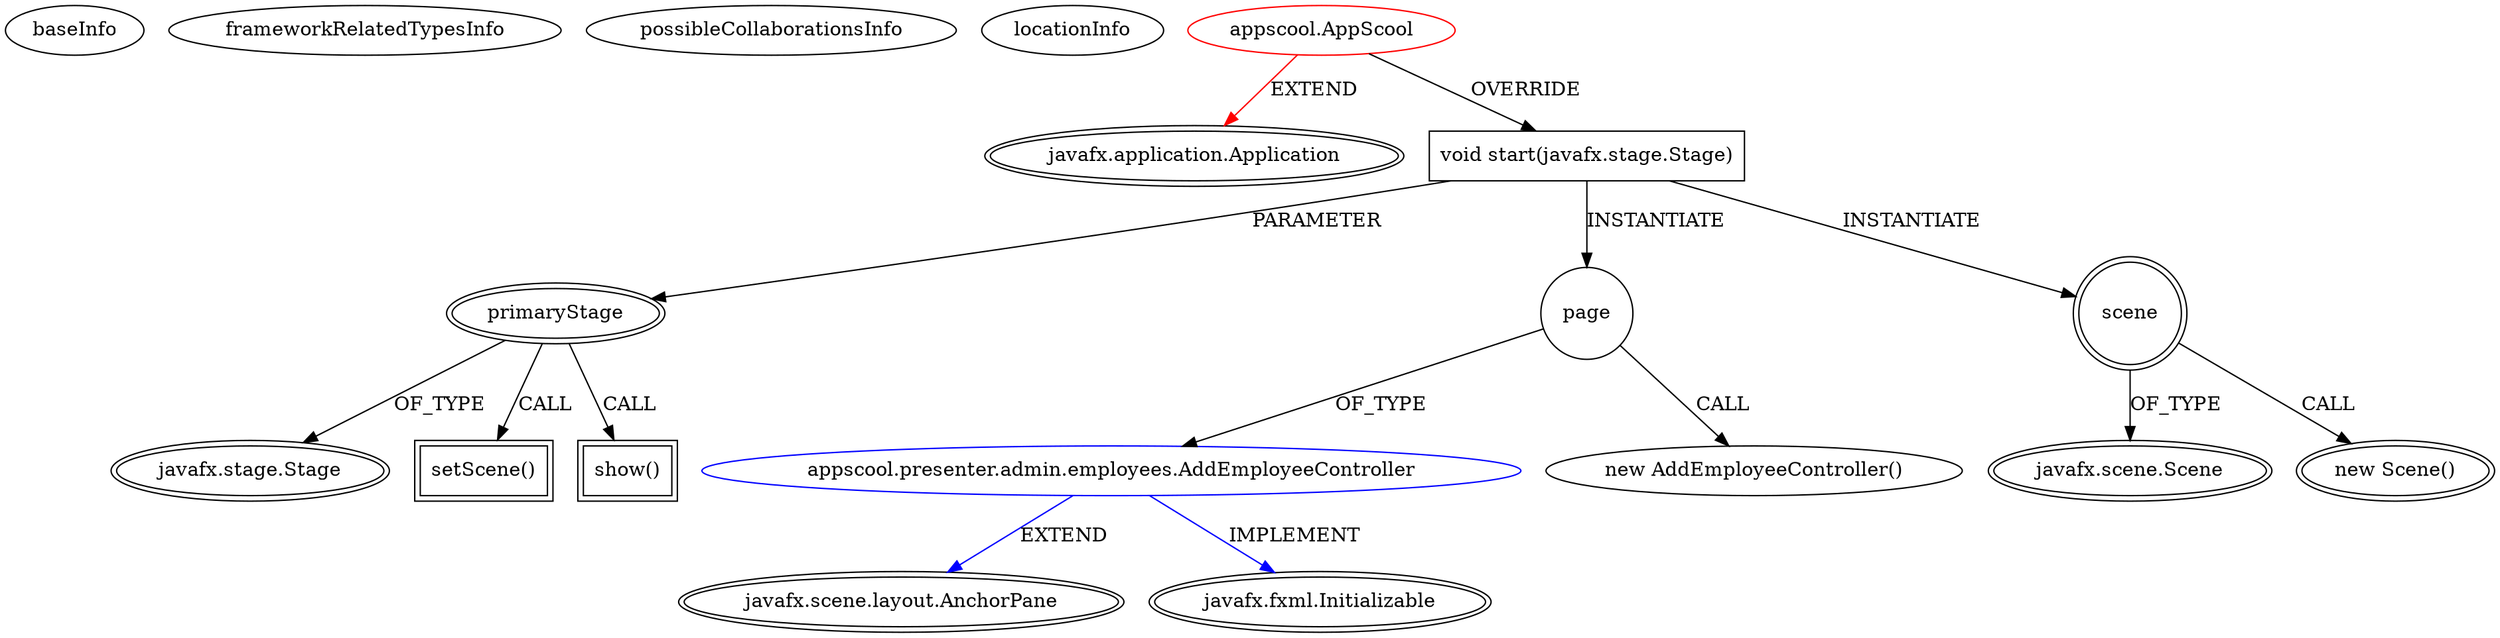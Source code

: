 digraph {
baseInfo[graphId=1760,category="extension_graph",isAnonymous=false,possibleRelation=true]
frameworkRelatedTypesInfo[0="javafx.application.Application"]
possibleCollaborationsInfo[0="1760~OVERRIDING_METHOD_DECLARATION-INSTANTIATION-~javafx.application.Application ~javafx.scene.layout.AnchorPane javafx.fxml.Initializable ~false~false"]
locationInfo[projectName="akdiallo-AppScool",filePath="/akdiallo-AppScool/AppScool-master/src/appscool/AppScool.java",contextSignature="AppScool",graphId="1760"]
0[label="appscool.AppScool",vertexType="ROOT_CLIENT_CLASS_DECLARATION",isFrameworkType=false,color=red]
1[label="javafx.application.Application",vertexType="FRAMEWORK_CLASS_TYPE",isFrameworkType=true,peripheries=2]
2[label="void start(javafx.stage.Stage)",vertexType="OVERRIDING_METHOD_DECLARATION",isFrameworkType=false,shape=box]
3[label="primaryStage",vertexType="PARAMETER_DECLARATION",isFrameworkType=true,peripheries=2]
4[label="javafx.stage.Stage",vertexType="FRAMEWORK_CLASS_TYPE",isFrameworkType=true,peripheries=2]
6[label="page",vertexType="VARIABLE_EXPRESION",isFrameworkType=false,shape=circle]
7[label="appscool.presenter.admin.employees.AddEmployeeController",vertexType="REFERENCE_CLIENT_CLASS_DECLARATION",isFrameworkType=false,color=blue]
8[label="javafx.scene.layout.AnchorPane",vertexType="FRAMEWORK_CLASS_TYPE",isFrameworkType=true,peripheries=2]
9[label="javafx.fxml.Initializable",vertexType="FRAMEWORK_INTERFACE_TYPE",isFrameworkType=true,peripheries=2]
5[label="new AddEmployeeController()",vertexType="CONSTRUCTOR_CALL",isFrameworkType=false]
11[label="scene",vertexType="VARIABLE_EXPRESION",isFrameworkType=true,peripheries=2,shape=circle]
12[label="javafx.scene.Scene",vertexType="FRAMEWORK_CLASS_TYPE",isFrameworkType=true,peripheries=2]
10[label="new Scene()",vertexType="CONSTRUCTOR_CALL",isFrameworkType=true,peripheries=2]
14[label="setScene()",vertexType="INSIDE_CALL",isFrameworkType=true,peripheries=2,shape=box]
16[label="show()",vertexType="INSIDE_CALL",isFrameworkType=true,peripheries=2,shape=box]
0->1[label="EXTEND",color=red]
0->2[label="OVERRIDE"]
3->4[label="OF_TYPE"]
2->3[label="PARAMETER"]
2->6[label="INSTANTIATE"]
7->8[label="EXTEND",color=blue]
7->9[label="IMPLEMENT",color=blue]
6->7[label="OF_TYPE"]
6->5[label="CALL"]
2->11[label="INSTANTIATE"]
11->12[label="OF_TYPE"]
11->10[label="CALL"]
3->14[label="CALL"]
3->16[label="CALL"]
}
